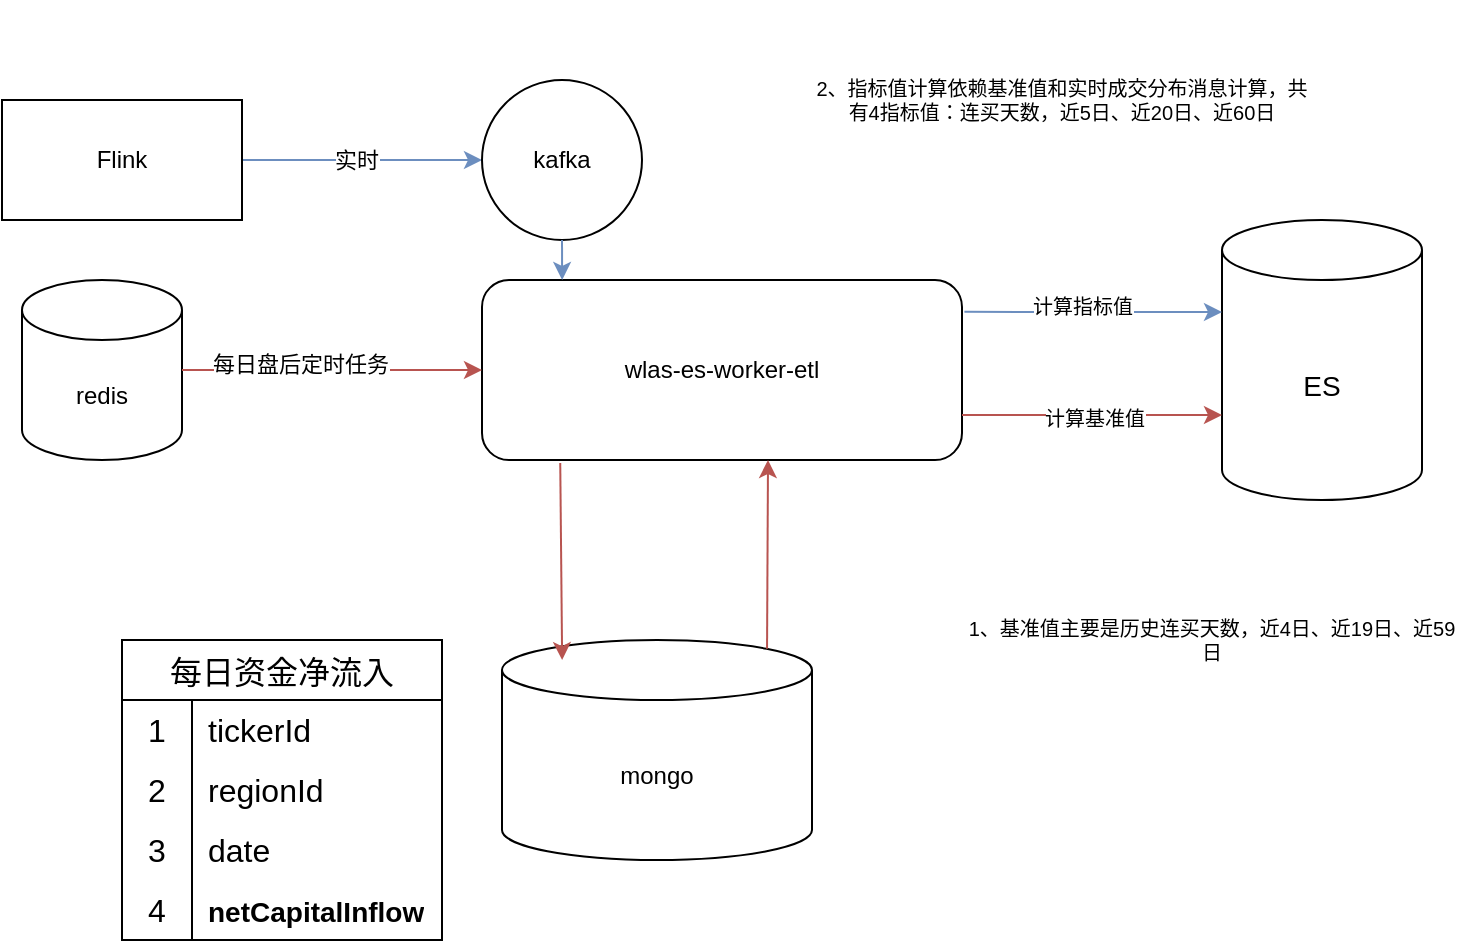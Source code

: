 <mxfile version="20.8.5" type="github" pages="2">
  <diagram id="C5RBs43oDa-KdzZeNtuy" name="Page-1">
    <mxGraphModel dx="830" dy="438" grid="1" gridSize="10" guides="1" tooltips="1" connect="1" arrows="1" fold="1" page="1" pageScale="1" pageWidth="827" pageHeight="1169" math="0" shadow="0">
      <root>
        <mxCell id="WIyWlLk6GJQsqaUBKTNV-0" />
        <mxCell id="WIyWlLk6GJQsqaUBKTNV-1" parent="WIyWlLk6GJQsqaUBKTNV-0" />
        <mxCell id="0sK6oK3GfoSKicFpAwXB-0" value="mongo" style="shape=cylinder3;whiteSpace=wrap;html=1;boundedLbl=1;backgroundOutline=1;size=15;" vertex="1" parent="WIyWlLk6GJQsqaUBKTNV-1">
          <mxGeometry x="250" y="380" width="155" height="110" as="geometry" />
        </mxCell>
        <mxCell id="0sK6oK3GfoSKicFpAwXB-8" value="" style="edgeStyle=orthogonalEdgeStyle;rounded=0;orthogonalLoop=1;jettySize=auto;html=1;fillColor=#dae8fc;strokeColor=#6c8ebf;" edge="1" parent="WIyWlLk6GJQsqaUBKTNV-1" source="0sK6oK3GfoSKicFpAwXB-1" target="0sK6oK3GfoSKicFpAwXB-7">
          <mxGeometry relative="1" as="geometry" />
        </mxCell>
        <mxCell id="0sK6oK3GfoSKicFpAwXB-33" value="实时" style="edgeLabel;html=1;align=center;verticalAlign=middle;resizable=0;points=[];" vertex="1" connectable="0" parent="0sK6oK3GfoSKicFpAwXB-8">
          <mxGeometry x="-0.056" relative="1" as="geometry">
            <mxPoint as="offset" />
          </mxGeometry>
        </mxCell>
        <mxCell id="0sK6oK3GfoSKicFpAwXB-1" value="Flink" style="rounded=0;whiteSpace=wrap;html=1;" vertex="1" parent="WIyWlLk6GJQsqaUBKTNV-1">
          <mxGeometry y="110" width="120" height="60" as="geometry" />
        </mxCell>
        <mxCell id="0sK6oK3GfoSKicFpAwXB-7" value="kafka" style="ellipse;whiteSpace=wrap;html=1;aspect=fixed;" vertex="1" parent="WIyWlLk6GJQsqaUBKTNV-1">
          <mxGeometry x="240" y="100" width="80" height="80" as="geometry" />
        </mxCell>
        <mxCell id="0sK6oK3GfoSKicFpAwXB-9" value="wlas-es-worker-etl" style="rounded=1;whiteSpace=wrap;html=1;" vertex="1" parent="WIyWlLk6GJQsqaUBKTNV-1">
          <mxGeometry x="240" y="200" width="240" height="90" as="geometry" />
        </mxCell>
        <mxCell id="0sK6oK3GfoSKicFpAwXB-23" value="" style="endArrow=classic;html=1;rounded=0;exitX=0.5;exitY=1;exitDx=0;exitDy=0;entryX=0.167;entryY=0;entryDx=0;entryDy=0;entryPerimeter=0;fillColor=#dae8fc;strokeColor=#6c8ebf;" edge="1" parent="WIyWlLk6GJQsqaUBKTNV-1" source="0sK6oK3GfoSKicFpAwXB-7" target="0sK6oK3GfoSKicFpAwXB-9">
          <mxGeometry width="50" height="50" relative="1" as="geometry">
            <mxPoint x="350" y="360" as="sourcePoint" />
            <mxPoint x="400" y="310" as="targetPoint" />
          </mxGeometry>
        </mxCell>
        <mxCell id="0sK6oK3GfoSKicFpAwXB-24" value="" style="endArrow=classic;html=1;rounded=0;exitX=0.163;exitY=1.017;exitDx=0;exitDy=0;exitPerimeter=0;fillColor=#f8cecc;strokeColor=#b85450;entryX=0.194;entryY=0.091;entryDx=0;entryDy=0;entryPerimeter=0;" edge="1" parent="WIyWlLk6GJQsqaUBKTNV-1" source="0sK6oK3GfoSKicFpAwXB-9" target="0sK6oK3GfoSKicFpAwXB-0">
          <mxGeometry width="50" height="50" relative="1" as="geometry">
            <mxPoint x="350" y="360" as="sourcePoint" />
            <mxPoint x="279" y="350" as="targetPoint" />
          </mxGeometry>
        </mxCell>
        <mxCell id="0sK6oK3GfoSKicFpAwXB-26" value="" style="endArrow=classic;html=1;rounded=0;exitX=0.855;exitY=0;exitDx=0;exitDy=4.35;exitPerimeter=0;fillColor=#f8cecc;strokeColor=#b85450;" edge="1" parent="WIyWlLk6GJQsqaUBKTNV-1" source="0sK6oK3GfoSKicFpAwXB-0">
          <mxGeometry width="50" height="50" relative="1" as="geometry">
            <mxPoint x="350" y="360" as="sourcePoint" />
            <mxPoint x="383" y="290" as="targetPoint" />
          </mxGeometry>
        </mxCell>
        <mxCell id="0sK6oK3GfoSKicFpAwXB-30" value="redis" style="shape=cylinder3;whiteSpace=wrap;html=1;boundedLbl=1;backgroundOutline=1;size=15;labelBorderColor=none;" vertex="1" parent="WIyWlLk6GJQsqaUBKTNV-1">
          <mxGeometry x="10" y="200" width="80" height="90" as="geometry" />
        </mxCell>
        <mxCell id="0sK6oK3GfoSKicFpAwXB-31" value="" style="endArrow=classic;html=1;rounded=0;exitX=1;exitY=0.5;exitDx=0;exitDy=0;exitPerimeter=0;entryX=0;entryY=0.5;entryDx=0;entryDy=0;fillColor=#f8cecc;strokeColor=#b85450;" edge="1" parent="WIyWlLk6GJQsqaUBKTNV-1" source="0sK6oK3GfoSKicFpAwXB-30" target="0sK6oK3GfoSKicFpAwXB-9">
          <mxGeometry width="50" height="50" relative="1" as="geometry">
            <mxPoint x="170" y="300" as="sourcePoint" />
            <mxPoint x="220" y="250" as="targetPoint" />
          </mxGeometry>
        </mxCell>
        <mxCell id="0sK6oK3GfoSKicFpAwXB-32" value="每日盘后定时任务" style="edgeLabel;html=1;align=center;verticalAlign=middle;resizable=0;points=[];" vertex="1" connectable="0" parent="0sK6oK3GfoSKicFpAwXB-31">
          <mxGeometry x="-0.213" y="3" relative="1" as="geometry">
            <mxPoint as="offset" />
          </mxGeometry>
        </mxCell>
        <mxCell id="0sK6oK3GfoSKicFpAwXB-110" value="每日资金净流入" style="shape=table;startSize=30;container=1;collapsible=0;childLayout=tableLayout;fixedRows=1;rowLines=0;fontStyle=0;strokeColor=default;fontSize=16;labelBorderColor=none;" vertex="1" parent="WIyWlLk6GJQsqaUBKTNV-1">
          <mxGeometry x="60" y="380" width="160" height="150" as="geometry" />
        </mxCell>
        <mxCell id="0sK6oK3GfoSKicFpAwXB-111" value="" style="shape=tableRow;horizontal=0;startSize=0;swimlaneHead=0;swimlaneBody=0;top=0;left=0;bottom=0;right=0;collapsible=0;dropTarget=0;fillColor=none;points=[[0,0.5],[1,0.5]];portConstraint=eastwest;strokeColor=inherit;fontSize=16;labelBorderColor=none;" vertex="1" parent="0sK6oK3GfoSKicFpAwXB-110">
          <mxGeometry y="30" width="160" height="30" as="geometry" />
        </mxCell>
        <mxCell id="0sK6oK3GfoSKicFpAwXB-112" value="1" style="shape=partialRectangle;html=1;whiteSpace=wrap;connectable=0;fillColor=none;top=0;left=0;bottom=0;right=0;overflow=hidden;pointerEvents=1;strokeColor=inherit;fontSize=16;labelBorderColor=none;" vertex="1" parent="0sK6oK3GfoSKicFpAwXB-111">
          <mxGeometry width="35" height="30" as="geometry">
            <mxRectangle width="35" height="30" as="alternateBounds" />
          </mxGeometry>
        </mxCell>
        <mxCell id="0sK6oK3GfoSKicFpAwXB-113" value="tickerId" style="shape=partialRectangle;html=1;whiteSpace=wrap;connectable=0;fillColor=none;top=0;left=0;bottom=0;right=0;align=left;spacingLeft=6;overflow=hidden;strokeColor=inherit;fontSize=16;labelBorderColor=none;" vertex="1" parent="0sK6oK3GfoSKicFpAwXB-111">
          <mxGeometry x="35" width="125" height="30" as="geometry">
            <mxRectangle width="125" height="30" as="alternateBounds" />
          </mxGeometry>
        </mxCell>
        <mxCell id="0sK6oK3GfoSKicFpAwXB-114" value="" style="shape=tableRow;horizontal=0;startSize=0;swimlaneHead=0;swimlaneBody=0;top=0;left=0;bottom=0;right=0;collapsible=0;dropTarget=0;fillColor=none;points=[[0,0.5],[1,0.5]];portConstraint=eastwest;strokeColor=inherit;fontSize=16;labelBorderColor=none;" vertex="1" parent="0sK6oK3GfoSKicFpAwXB-110">
          <mxGeometry y="60" width="160" height="30" as="geometry" />
        </mxCell>
        <mxCell id="0sK6oK3GfoSKicFpAwXB-115" value="2" style="shape=partialRectangle;html=1;whiteSpace=wrap;connectable=0;fillColor=none;top=0;left=0;bottom=0;right=0;overflow=hidden;strokeColor=inherit;fontSize=16;labelBorderColor=none;" vertex="1" parent="0sK6oK3GfoSKicFpAwXB-114">
          <mxGeometry width="35" height="30" as="geometry">
            <mxRectangle width="35" height="30" as="alternateBounds" />
          </mxGeometry>
        </mxCell>
        <mxCell id="0sK6oK3GfoSKicFpAwXB-116" value="regionId" style="shape=partialRectangle;html=1;whiteSpace=wrap;connectable=0;fillColor=none;top=0;left=0;bottom=0;right=0;align=left;spacingLeft=6;overflow=hidden;strokeColor=inherit;fontSize=16;labelBorderColor=none;" vertex="1" parent="0sK6oK3GfoSKicFpAwXB-114">
          <mxGeometry x="35" width="125" height="30" as="geometry">
            <mxRectangle width="125" height="30" as="alternateBounds" />
          </mxGeometry>
        </mxCell>
        <mxCell id="0sK6oK3GfoSKicFpAwXB-117" value="" style="shape=tableRow;horizontal=0;startSize=0;swimlaneHead=0;swimlaneBody=0;top=0;left=0;bottom=0;right=0;collapsible=0;dropTarget=0;fillColor=none;points=[[0,0.5],[1,0.5]];portConstraint=eastwest;strokeColor=inherit;fontSize=16;labelBorderColor=none;" vertex="1" parent="0sK6oK3GfoSKicFpAwXB-110">
          <mxGeometry y="90" width="160" height="30" as="geometry" />
        </mxCell>
        <mxCell id="0sK6oK3GfoSKicFpAwXB-118" value="3" style="shape=partialRectangle;html=1;whiteSpace=wrap;connectable=0;fillColor=none;top=0;left=0;bottom=0;right=0;overflow=hidden;strokeColor=inherit;fontSize=16;labelBorderColor=none;" vertex="1" parent="0sK6oK3GfoSKicFpAwXB-117">
          <mxGeometry width="35" height="30" as="geometry">
            <mxRectangle width="35" height="30" as="alternateBounds" />
          </mxGeometry>
        </mxCell>
        <mxCell id="0sK6oK3GfoSKicFpAwXB-119" value="date" style="shape=partialRectangle;html=1;whiteSpace=wrap;connectable=0;fillColor=none;top=0;left=0;bottom=0;right=0;align=left;spacingLeft=6;overflow=hidden;strokeColor=inherit;fontSize=16;labelBorderColor=none;" vertex="1" parent="0sK6oK3GfoSKicFpAwXB-117">
          <mxGeometry x="35" width="125" height="30" as="geometry">
            <mxRectangle width="125" height="30" as="alternateBounds" />
          </mxGeometry>
        </mxCell>
        <mxCell id="0sK6oK3GfoSKicFpAwXB-120" style="shape=tableRow;horizontal=0;startSize=0;swimlaneHead=0;swimlaneBody=0;top=0;left=0;bottom=0;right=0;collapsible=0;dropTarget=0;fillColor=none;points=[[0,0.5],[1,0.5]];portConstraint=eastwest;strokeColor=inherit;fontSize=16;labelBorderColor=none;" vertex="1" parent="0sK6oK3GfoSKicFpAwXB-110">
          <mxGeometry y="120" width="160" height="30" as="geometry" />
        </mxCell>
        <mxCell id="0sK6oK3GfoSKicFpAwXB-121" value="4" style="shape=partialRectangle;html=1;whiteSpace=wrap;connectable=0;fillColor=none;top=0;left=0;bottom=0;right=0;overflow=hidden;strokeColor=inherit;fontSize=16;labelBorderColor=none;" vertex="1" parent="0sK6oK3GfoSKicFpAwXB-120">
          <mxGeometry width="35" height="30" as="geometry">
            <mxRectangle width="35" height="30" as="alternateBounds" />
          </mxGeometry>
        </mxCell>
        <mxCell id="0sK6oK3GfoSKicFpAwXB-122" value="&lt;font style=&quot;font-size: 14px;&quot;&gt;&lt;b style=&quot;&quot;&gt;netCapitalInflow&lt;/b&gt;&lt;/font&gt;" style="shape=partialRectangle;html=1;whiteSpace=wrap;connectable=0;fillColor=none;top=0;left=0;bottom=0;right=0;align=left;spacingLeft=6;overflow=hidden;strokeColor=inherit;fontSize=16;labelBorderColor=none;" vertex="1" parent="0sK6oK3GfoSKicFpAwXB-120">
          <mxGeometry x="35" width="125" height="30" as="geometry">
            <mxRectangle width="125" height="30" as="alternateBounds" />
          </mxGeometry>
        </mxCell>
        <mxCell id="0sK6oK3GfoSKicFpAwXB-123" value="ES" style="shape=cylinder3;whiteSpace=wrap;html=1;boundedLbl=1;backgroundOutline=1;size=15;labelBorderColor=none;fontSize=14;" vertex="1" parent="WIyWlLk6GJQsqaUBKTNV-1">
          <mxGeometry x="610" y="170" width="100" height="140" as="geometry" />
        </mxCell>
        <mxCell id="0sK6oK3GfoSKicFpAwXB-124" value="&lt;div style=&quot;margin: 0px; padding: 0px 1em 0px 0em; border-radius: 0px; background: none rgb(255, 255, 255); border: 0px; inset: auto; float: none; height: auto; line-height: 20px; outline: 0px; overflow: visible; position: static; text-align: left; vertical-align: baseline; width: auto; box-sizing: content-box; font-family: Consolas, &amp;quot;Bitstream Vera Sans Mono&amp;quot;, &amp;quot;Courier New&amp;quot;, Courier, monospace; min-height: inherit; color: rgb(51, 51, 51);&quot; data-bidi-marker=&quot;true&quot; class=&quot;line number2 index1 alt1&quot;&gt;&lt;div style=&quot;margin: 0px; padding: 0px 1em 0px 0em; border-radius: 0px; background-image: none; background-position: initial; background-size: initial; background-repeat: initial; background-attachment: initial; background-origin: initial; background-clip: initial; border: 0px; inset: auto; float: none; height: auto; line-height: 20px; outline: 0px; overflow: visible; position: static; vertical-align: baseline; width: auto; box-sizing: content-box; min-height: inherit;&quot; data-bidi-marker=&quot;true&quot; class=&quot;line number2 index1 alt1&quot;&gt;&lt;br&gt;&lt;/div&gt;&lt;/div&gt;" style="text;html=1;align=center;verticalAlign=middle;resizable=0;points=[];autosize=1;strokeColor=none;fillColor=none;fontSize=14;" vertex="1" parent="WIyWlLk6GJQsqaUBKTNV-1">
          <mxGeometry x="635" y="440" width="50" height="30" as="geometry" />
        </mxCell>
        <mxCell id="0sK6oK3GfoSKicFpAwXB-125" value="" style="endArrow=classic;html=1;rounded=0;fontSize=10;entryX=0;entryY=0;entryDx=0;entryDy=97.5;entryPerimeter=0;exitX=1;exitY=0.75;exitDx=0;exitDy=0;fillColor=#f8cecc;strokeColor=#b85450;" edge="1" parent="WIyWlLk6GJQsqaUBKTNV-1" source="0sK6oK3GfoSKicFpAwXB-9" target="0sK6oK3GfoSKicFpAwXB-123">
          <mxGeometry width="50" height="50" relative="1" as="geometry">
            <mxPoint x="470" y="290" as="sourcePoint" />
            <mxPoint x="520" y="240" as="targetPoint" />
          </mxGeometry>
        </mxCell>
        <mxCell id="0sK6oK3GfoSKicFpAwXB-126" value="计算基准值" style="edgeLabel;html=1;align=center;verticalAlign=middle;resizable=0;points=[];fontSize=10;" vertex="1" connectable="0" parent="0sK6oK3GfoSKicFpAwXB-125">
          <mxGeometry x="0.031" y="-1" relative="1" as="geometry">
            <mxPoint x="-1" as="offset" />
          </mxGeometry>
        </mxCell>
        <mxCell id="0sK6oK3GfoSKicFpAwXB-127" value="1、基准值主要是历史连买天数，近4日、近19日、近59日" style="text;html=1;strokeColor=none;fillColor=none;align=center;verticalAlign=middle;whiteSpace=wrap;rounded=0;labelBorderColor=none;fontSize=10;" vertex="1" parent="WIyWlLk6GJQsqaUBKTNV-1">
          <mxGeometry x="480" y="330" width="250" height="100" as="geometry" />
        </mxCell>
        <mxCell id="0sK6oK3GfoSKicFpAwXB-128" value="" style="endArrow=classic;html=1;rounded=0;fontSize=10;exitX=1.005;exitY=0.177;exitDx=0;exitDy=0;exitPerimeter=0;fillColor=#dae8fc;strokeColor=#6c8ebf;" edge="1" parent="WIyWlLk6GJQsqaUBKTNV-1" source="0sK6oK3GfoSKicFpAwXB-9">
          <mxGeometry width="50" height="50" relative="1" as="geometry">
            <mxPoint x="500" y="210" as="sourcePoint" />
            <mxPoint x="610" y="216" as="targetPoint" />
          </mxGeometry>
        </mxCell>
        <mxCell id="0sK6oK3GfoSKicFpAwXB-129" value="计算指标值" style="edgeLabel;html=1;align=center;verticalAlign=middle;resizable=0;points=[];fontSize=10;" vertex="1" connectable="0" parent="0sK6oK3GfoSKicFpAwXB-128">
          <mxGeometry x="-0.458" y="3" relative="1" as="geometry">
            <mxPoint x="24" as="offset" />
          </mxGeometry>
        </mxCell>
        <mxCell id="0sK6oK3GfoSKicFpAwXB-130" value="2、指标值计算依赖基准值和实时成交分布消息计算，共有4指标值：连买天数，近5日、近20日、近60日" style="text;html=1;strokeColor=none;fillColor=none;align=center;verticalAlign=middle;whiteSpace=wrap;rounded=0;labelBorderColor=none;fontSize=10;" vertex="1" parent="WIyWlLk6GJQsqaUBKTNV-1">
          <mxGeometry x="405" y="60" width="250" height="100" as="geometry" />
        </mxCell>
      </root>
    </mxGraphModel>
  </diagram>
  <diagram id="wjvMj9Nch7RKc-PUQ0W6" name="第 2 页">
    <mxGraphModel dx="728" dy="377" grid="1" gridSize="10" guides="1" tooltips="1" connect="1" arrows="1" fold="1" page="1" pageScale="1" pageWidth="827" pageHeight="1169" math="0" shadow="0">
      <root>
        <mxCell id="0" />
        <mxCell id="1" parent="0" />
        <mxCell id="RfKFc-p_H9gRxyAXx0Jz-1" value="" style="rounded=0;whiteSpace=wrap;html=1;" vertex="1" parent="1">
          <mxGeometry x="39" y="170" width="750" height="420" as="geometry" />
        </mxCell>
        <mxCell id="RfKFc-p_H9gRxyAXx0Jz-2" value="" style="rounded=1;whiteSpace=wrap;html=1;" vertex="1" parent="1">
          <mxGeometry x="99" y="230" width="470" height="190" as="geometry" />
        </mxCell>
        <mxCell id="RfKFc-p_H9gRxyAXx0Jz-3" value="" style="rounded=1;whiteSpace=wrap;html=1;" vertex="1" parent="1">
          <mxGeometry x="629" y="245" width="140" height="100" as="geometry" />
        </mxCell>
        <mxCell id="RfKFc-p_H9gRxyAXx0Jz-4" value="&lt;font style=&quot;font-size: 24px&quot;&gt;&lt;b&gt;office平台&lt;/b&gt;&lt;/font&gt;" style="text;html=1;strokeColor=none;fillColor=none;align=center;verticalAlign=middle;whiteSpace=wrap;rounded=0;" vertex="1" parent="1">
          <mxGeometry x="49" y="560" width="116" height="30" as="geometry" />
        </mxCell>
        <mxCell id="RfKFc-p_H9gRxyAXx0Jz-5" value="&lt;font style=&quot;font-size: 18px&quot;&gt;DC数据平台&lt;/font&gt;&amp;nbsp;" style="text;html=1;strokeColor=none;fillColor=none;align=center;verticalAlign=middle;whiteSpace=wrap;rounded=0;fontFamily=Helvetica;fontSize=24;" vertex="1" parent="1">
          <mxGeometry x="91.5" y="380" width="155" height="30" as="geometry" />
        </mxCell>
        <mxCell id="RfKFc-p_H9gRxyAXx0Jz-6" value="&lt;font style=&quot;font-size: 14px&quot;&gt;quotes-opration-alert&lt;/font&gt;" style="text;html=1;strokeColor=none;fillColor=none;align=center;verticalAlign=middle;whiteSpace=wrap;rounded=0;fontFamily=Helvetica;fontSize=18;" vertex="1" parent="1">
          <mxGeometry x="629" y="290" width="140" height="30" as="geometry" />
        </mxCell>
        <mxCell id="RfKFc-p_H9gRxyAXx0Jz-7" value="" style="edgeStyle=orthogonalEdgeStyle;rounded=0;orthogonalLoop=1;jettySize=auto;html=1;fontFamily=Helvetica;fontSize=18;" edge="1" parent="1" source="RfKFc-p_H9gRxyAXx0Jz-9" target="RfKFc-p_H9gRxyAXx0Jz-15">
          <mxGeometry relative="1" as="geometry" />
        </mxCell>
        <mxCell id="RfKFc-p_H9gRxyAXx0Jz-8" value="&lt;font style=&quot;font-size: 12px&quot;&gt;trigger&lt;/font&gt;" style="edgeLabel;html=1;align=center;verticalAlign=middle;resizable=0;points=[];fontSize=18;fontFamily=Helvetica;" vertex="1" connectable="0" parent="RfKFc-p_H9gRxyAXx0Jz-7">
          <mxGeometry x="-0.08" relative="1" as="geometry">
            <mxPoint as="offset" />
          </mxGeometry>
        </mxCell>
        <mxCell id="RfKFc-p_H9gRxyAXx0Jz-9" value="调度中心" style="rounded=1;whiteSpace=wrap;html=1;fontFamily=Helvetica;fontSize=18;" vertex="1" parent="1">
          <mxGeometry x="119" y="270" width="100" height="50" as="geometry" />
        </mxCell>
        <mxCell id="RfKFc-p_H9gRxyAXx0Jz-10" value="Hive" style="shape=cylinder3;whiteSpace=wrap;html=1;boundedLbl=1;backgroundOutline=1;size=15;fontFamily=Helvetica;fontSize=18;" vertex="1" parent="1">
          <mxGeometry x="270" y="460" width="86" height="90" as="geometry" />
        </mxCell>
        <mxCell id="RfKFc-p_H9gRxyAXx0Jz-11" style="edgeStyle=orthogonalEdgeStyle;rounded=0;orthogonalLoop=1;jettySize=auto;html=1;exitX=0.25;exitY=1;exitDx=0;exitDy=0;fontFamily=Helvetica;fontSize=12;entryX=0.5;entryY=0;entryDx=0;entryDy=0;entryPerimeter=0;" edge="1" parent="1" source="RfKFc-p_H9gRxyAXx0Jz-15" target="RfKFc-p_H9gRxyAXx0Jz-10">
          <mxGeometry relative="1" as="geometry" />
        </mxCell>
        <mxCell id="RfKFc-p_H9gRxyAXx0Jz-12" value="查询用户集" style="edgeLabel;html=1;align=center;verticalAlign=middle;resizable=0;points=[];fontSize=12;fontFamily=Helvetica;" vertex="1" connectable="0" parent="RfKFc-p_H9gRxyAXx0Jz-11">
          <mxGeometry x="0.017" y="-2" relative="1" as="geometry">
            <mxPoint as="offset" />
          </mxGeometry>
        </mxCell>
        <mxCell id="RfKFc-p_H9gRxyAXx0Jz-13" value="" style="edgeStyle=orthogonalEdgeStyle;rounded=0;orthogonalLoop=1;jettySize=auto;html=1;fontFamily=Helvetica;fontSize=12;" edge="1" parent="1" source="RfKFc-p_H9gRxyAXx0Jz-15" target="RfKFc-p_H9gRxyAXx0Jz-21">
          <mxGeometry relative="1" as="geometry" />
        </mxCell>
        <mxCell id="RfKFc-p_H9gRxyAXx0Jz-14" value="父子triiger" style="edgeLabel;html=1;align=center;verticalAlign=middle;resizable=0;points=[];fontSize=12;fontFamily=Helvetica;" vertex="1" connectable="0" parent="RfKFc-p_H9gRxyAXx0Jz-13">
          <mxGeometry x="-0.12" y="3" relative="1" as="geometry">
            <mxPoint as="offset" />
          </mxGeometry>
        </mxCell>
        <mxCell id="RfKFc-p_H9gRxyAXx0Jz-15" value="query任务" style="rounded=1;whiteSpace=wrap;html=1;fontFamily=Helvetica;fontSize=18;" vertex="1" parent="1">
          <mxGeometry x="289" y="270" width="100" height="50" as="geometry" />
        </mxCell>
        <mxCell id="RfKFc-p_H9gRxyAXx0Jz-16" value="MySQL" style="shape=cylinder3;whiteSpace=wrap;html=1;boundedLbl=1;backgroundOutline=1;size=15;fontFamily=Helvetica;fontSize=18;" vertex="1" parent="1">
          <mxGeometry x="439" y="460" width="120" height="90" as="geometry" />
        </mxCell>
        <mxCell id="RfKFc-p_H9gRxyAXx0Jz-17" value="" style="endArrow=classic;html=1;rounded=0;fontFamily=Helvetica;fontSize=12;entryX=0.145;entryY=0;entryDx=0;entryDy=4.35;entryPerimeter=0;exitX=0.89;exitY=0.98;exitDx=0;exitDy=0;exitPerimeter=0;" edge="1" parent="1" source="RfKFc-p_H9gRxyAXx0Jz-15" target="RfKFc-p_H9gRxyAXx0Jz-16">
          <mxGeometry width="50" height="50" relative="1" as="geometry">
            <mxPoint x="389" y="430" as="sourcePoint" />
            <mxPoint x="439" y="380" as="targetPoint" />
          </mxGeometry>
        </mxCell>
        <mxCell id="RfKFc-p_H9gRxyAXx0Jz-18" value="存储用户" style="edgeLabel;html=1;align=center;verticalAlign=middle;resizable=0;points=[];fontSize=12;fontFamily=Helvetica;" vertex="1" connectable="0" parent="RfKFc-p_H9gRxyAXx0Jz-17">
          <mxGeometry x="-0.149" relative="1" as="geometry">
            <mxPoint as="offset" />
          </mxGeometry>
        </mxCell>
        <mxCell id="RfKFc-p_H9gRxyAXx0Jz-19" value="" style="edgeStyle=orthogonalEdgeStyle;rounded=0;orthogonalLoop=1;jettySize=auto;html=1;fontFamily=Helvetica;fontSize=12;entryX=0;entryY=0.5;entryDx=0;entryDy=0;" edge="1" parent="1" source="RfKFc-p_H9gRxyAXx0Jz-21" target="RfKFc-p_H9gRxyAXx0Jz-3">
          <mxGeometry relative="1" as="geometry" />
        </mxCell>
        <mxCell id="RfKFc-p_H9gRxyAXx0Jz-20" value="&lt;font style=&quot;font-size: 14px&quot;&gt;call&lt;/font&gt;" style="edgeLabel;html=1;align=center;verticalAlign=middle;resizable=0;points=[];fontSize=12;fontFamily=Helvetica;" vertex="1" connectable="0" parent="RfKFc-p_H9gRxyAXx0Jz-19">
          <mxGeometry x="0.343" y="4" relative="1" as="geometry">
            <mxPoint as="offset" />
          </mxGeometry>
        </mxCell>
        <mxCell id="RfKFc-p_H9gRxyAXx0Jz-21" value="通知任务" style="rounded=1;whiteSpace=wrap;html=1;fontFamily=Helvetica;fontSize=18;" vertex="1" parent="1">
          <mxGeometry x="459" y="270" width="100" height="50" as="geometry" />
        </mxCell>
        <mxCell id="RfKFc-p_H9gRxyAXx0Jz-22" value="" style="endArrow=classic;html=1;rounded=0;fontFamily=Helvetica;fontSize=12;entryX=0.5;entryY=1;entryDx=0;entryDy=0;exitX=0.855;exitY=0;exitDx=0;exitDy=4.35;exitPerimeter=0;" edge="1" parent="1" source="RfKFc-p_H9gRxyAXx0Jz-16" target="RfKFc-p_H9gRxyAXx0Jz-3">
          <mxGeometry width="50" height="50" relative="1" as="geometry">
            <mxPoint x="449" y="400" as="sourcePoint" />
            <mxPoint x="499" y="350" as="targetPoint" />
          </mxGeometry>
        </mxCell>
        <mxCell id="RfKFc-p_H9gRxyAXx0Jz-23" value="查询用户集" style="edgeLabel;html=1;align=center;verticalAlign=middle;resizable=0;points=[];fontSize=12;fontFamily=Helvetica;" vertex="1" connectable="0" parent="RfKFc-p_H9gRxyAXx0Jz-22">
          <mxGeometry x="0.198" y="-4" relative="1" as="geometry">
            <mxPoint as="offset" />
          </mxGeometry>
        </mxCell>
        <mxCell id="RfKFc-p_H9gRxyAXx0Jz-24" value="user" style="shape=umlActor;verticalLabelPosition=bottom;verticalAlign=top;html=1;outlineConnect=0;fontFamily=Helvetica;fontSize=14;" vertex="1" parent="1">
          <mxGeometry x="680" y="50" width="30" height="60" as="geometry" />
        </mxCell>
        <mxCell id="RfKFc-p_H9gRxyAXx0Jz-25" value="" style="endArrow=classic;html=1;rounded=0;fontFamily=Helvetica;fontSize=14;exitX=0.5;exitY=0;exitDx=0;exitDy=0;" edge="1" parent="1" source="RfKFc-p_H9gRxyAXx0Jz-3" target="RfKFc-p_H9gRxyAXx0Jz-24">
          <mxGeometry width="50" height="50" relative="1" as="geometry">
            <mxPoint x="670" y="240" as="sourcePoint" />
            <mxPoint x="720" y="190" as="targetPoint" />
          </mxGeometry>
        </mxCell>
        <mxCell id="RfKFc-p_H9gRxyAXx0Jz-26" value="Push &amp;amp; Email" style="edgeLabel;html=1;align=center;verticalAlign=middle;resizable=0;points=[];fontSize=14;fontFamily=Helvetica;" vertex="1" connectable="0" parent="RfKFc-p_H9gRxyAXx0Jz-25">
          <mxGeometry x="-0.311" y="1" relative="1" as="geometry">
            <mxPoint as="offset" />
          </mxGeometry>
        </mxCell>
      </root>
    </mxGraphModel>
  </diagram>
</mxfile>
